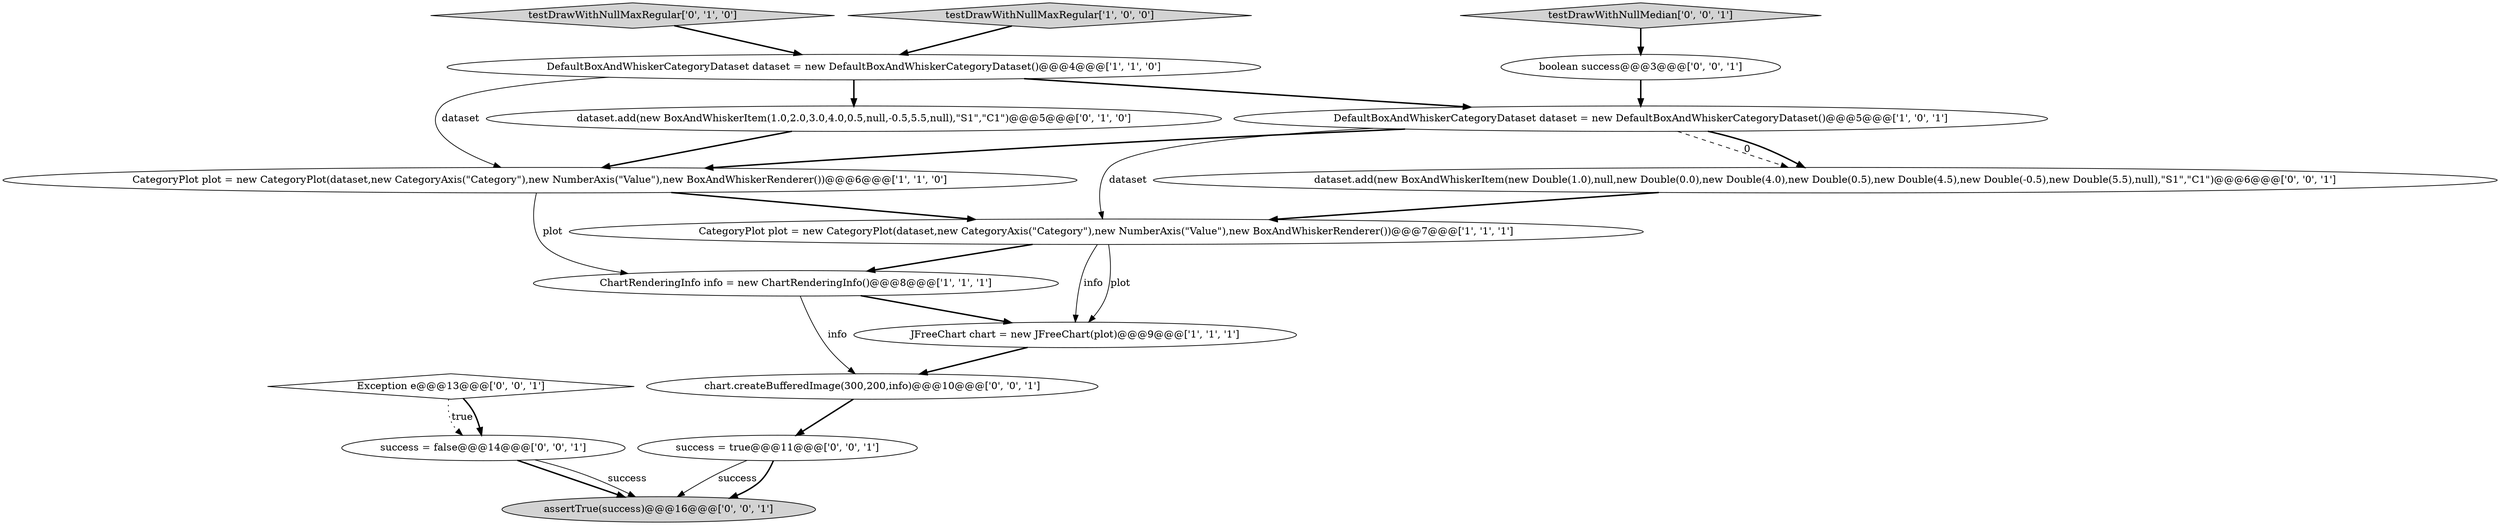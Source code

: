 digraph {
2 [style = filled, label = "DefaultBoxAndWhiskerCategoryDataset dataset = new DefaultBoxAndWhiskerCategoryDataset()@@@5@@@['1', '0', '1']", fillcolor = white, shape = ellipse image = "AAA0AAABBB1BBB"];
9 [style = filled, label = "dataset.add(new BoxAndWhiskerItem(new Double(1.0),null,new Double(0.0),new Double(4.0),new Double(0.5),new Double(4.5),new Double(-0.5),new Double(5.5),null),\"S1\",\"C1\")@@@6@@@['0', '0', '1']", fillcolor = white, shape = ellipse image = "AAA0AAABBB3BBB"];
13 [style = filled, label = "Exception e@@@13@@@['0', '0', '1']", fillcolor = white, shape = diamond image = "AAA0AAABBB3BBB"];
6 [style = filled, label = "CategoryPlot plot = new CategoryPlot(dataset,new CategoryAxis(\"Category\"),new NumberAxis(\"Value\"),new BoxAndWhiskerRenderer())@@@6@@@['1', '1', '0']", fillcolor = white, shape = ellipse image = "AAA0AAABBB1BBB"];
5 [style = filled, label = "ChartRenderingInfo info = new ChartRenderingInfo()@@@8@@@['1', '1', '1']", fillcolor = white, shape = ellipse image = "AAA0AAABBB1BBB"];
10 [style = filled, label = "assertTrue(success)@@@16@@@['0', '0', '1']", fillcolor = lightgray, shape = ellipse image = "AAA0AAABBB3BBB"];
15 [style = filled, label = "chart.createBufferedImage(300,200,info)@@@10@@@['0', '0', '1']", fillcolor = white, shape = ellipse image = "AAA0AAABBB3BBB"];
3 [style = filled, label = "testDrawWithNullMaxRegular['1', '0', '0']", fillcolor = lightgray, shape = diamond image = "AAA0AAABBB1BBB"];
8 [style = filled, label = "dataset.add(new BoxAndWhiskerItem(1.0,2.0,3.0,4.0,0.5,null,-0.5,5.5,null),\"S1\",\"C1\")@@@5@@@['0', '1', '0']", fillcolor = white, shape = ellipse image = "AAA0AAABBB2BBB"];
4 [style = filled, label = "CategoryPlot plot = new CategoryPlot(dataset,new CategoryAxis(\"Category\"),new NumberAxis(\"Value\"),new BoxAndWhiskerRenderer())@@@7@@@['1', '1', '1']", fillcolor = white, shape = ellipse image = "AAA0AAABBB1BBB"];
7 [style = filled, label = "testDrawWithNullMaxRegular['0', '1', '0']", fillcolor = lightgray, shape = diamond image = "AAA0AAABBB2BBB"];
11 [style = filled, label = "testDrawWithNullMedian['0', '0', '1']", fillcolor = lightgray, shape = diamond image = "AAA0AAABBB3BBB"];
12 [style = filled, label = "success = true@@@11@@@['0', '0', '1']", fillcolor = white, shape = ellipse image = "AAA0AAABBB3BBB"];
14 [style = filled, label = "boolean success@@@3@@@['0', '0', '1']", fillcolor = white, shape = ellipse image = "AAA0AAABBB3BBB"];
16 [style = filled, label = "success = false@@@14@@@['0', '0', '1']", fillcolor = white, shape = ellipse image = "AAA0AAABBB3BBB"];
1 [style = filled, label = "DefaultBoxAndWhiskerCategoryDataset dataset = new DefaultBoxAndWhiskerCategoryDataset()@@@4@@@['1', '1', '0']", fillcolor = white, shape = ellipse image = "AAA0AAABBB1BBB"];
0 [style = filled, label = "JFreeChart chart = new JFreeChart(plot)@@@9@@@['1', '1', '1']", fillcolor = white, shape = ellipse image = "AAA0AAABBB1BBB"];
4->0 [style = solid, label="plot"];
5->15 [style = solid, label="info"];
12->10 [style = solid, label="success"];
6->4 [style = bold, label=""];
9->4 [style = bold, label=""];
2->4 [style = solid, label="dataset"];
15->12 [style = bold, label=""];
4->0 [style = solid, label="info"];
4->5 [style = bold, label=""];
1->8 [style = bold, label=""];
2->9 [style = dashed, label="0"];
13->16 [style = dotted, label="true"];
8->6 [style = bold, label=""];
16->10 [style = bold, label=""];
11->14 [style = bold, label=""];
3->1 [style = bold, label=""];
6->5 [style = solid, label="plot"];
12->10 [style = bold, label=""];
2->9 [style = bold, label=""];
1->6 [style = solid, label="dataset"];
5->0 [style = bold, label=""];
0->15 [style = bold, label=""];
13->16 [style = bold, label=""];
2->6 [style = bold, label=""];
14->2 [style = bold, label=""];
16->10 [style = solid, label="success"];
7->1 [style = bold, label=""];
1->2 [style = bold, label=""];
}
